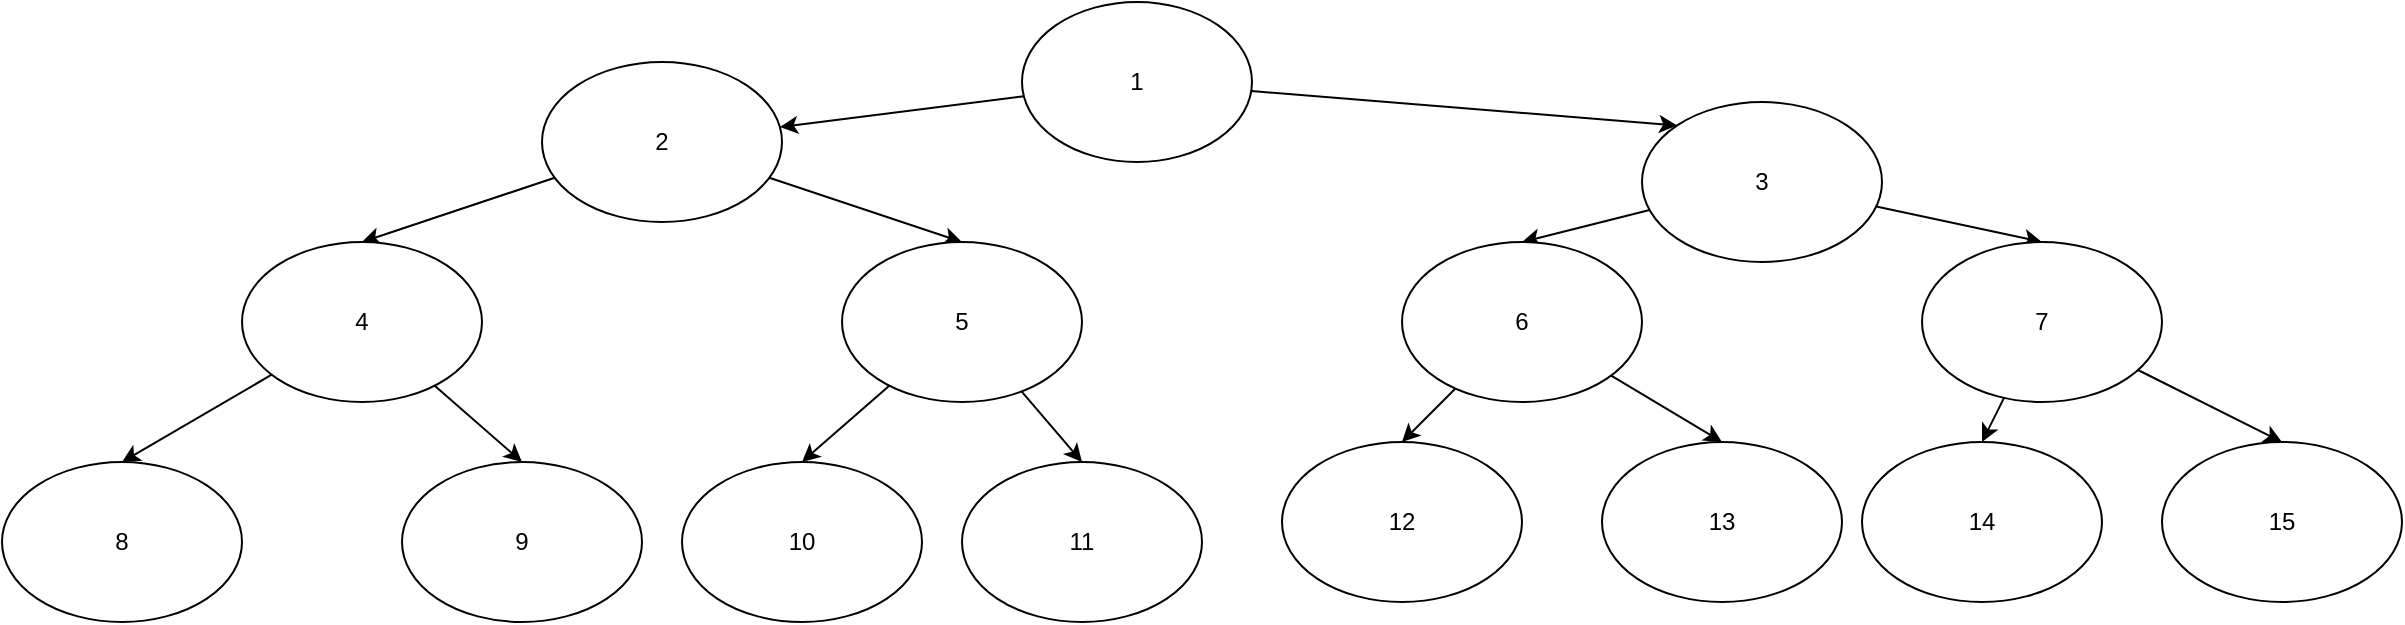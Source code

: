<mxfile>
    <diagram id="xFoVDVDbjY-C2-s938Fz" name="Page-1">
        <mxGraphModel dx="1980" dy="779" grid="1" gridSize="10" guides="1" tooltips="1" connect="1" arrows="1" fold="1" page="1" pageScale="1" pageWidth="850" pageHeight="1100" math="0" shadow="0">
            <root>
                <mxCell id="0"/>
                <mxCell id="1" parent="0"/>
                <mxCell id="10" style="edgeStyle=none;html=1;" parent="1" source="2" target="3" edge="1">
                    <mxGeometry relative="1" as="geometry"/>
                </mxCell>
                <mxCell id="11" style="edgeStyle=none;html=1;entryX=0;entryY=0;entryDx=0;entryDy=0;" parent="1" source="2" target="4" edge="1">
                    <mxGeometry relative="1" as="geometry"/>
                </mxCell>
                <mxCell id="2" value="1" style="ellipse;whiteSpace=wrap;html=1;" parent="1" vertex="1">
                    <mxGeometry x="370" width="115" height="80" as="geometry"/>
                </mxCell>
                <mxCell id="12" style="edgeStyle=none;html=1;entryX=0.5;entryY=0;entryDx=0;entryDy=0;" parent="1" source="3" target="5" edge="1">
                    <mxGeometry relative="1" as="geometry"/>
                </mxCell>
                <mxCell id="15" style="edgeStyle=none;html=1;entryX=0.5;entryY=0;entryDx=0;entryDy=0;" parent="1" source="3" target="6" edge="1">
                    <mxGeometry relative="1" as="geometry"/>
                </mxCell>
                <mxCell id="3" value="2" style="ellipse;whiteSpace=wrap;html=1;" parent="1" vertex="1">
                    <mxGeometry x="130" y="30" width="120" height="80" as="geometry"/>
                </mxCell>
                <mxCell id="13" style="edgeStyle=none;html=1;entryX=0.5;entryY=0;entryDx=0;entryDy=0;" parent="1" source="4" target="8" edge="1">
                    <mxGeometry relative="1" as="geometry"/>
                </mxCell>
                <mxCell id="14" style="edgeStyle=none;html=1;entryX=0.5;entryY=0;entryDx=0;entryDy=0;" parent="1" source="4" target="7" edge="1">
                    <mxGeometry relative="1" as="geometry"/>
                </mxCell>
                <mxCell id="4" value="3" style="ellipse;whiteSpace=wrap;html=1;" parent="1" vertex="1">
                    <mxGeometry x="680" y="50" width="120" height="80" as="geometry"/>
                </mxCell>
                <mxCell id="18" style="edgeStyle=none;html=1;entryX=0.5;entryY=0;entryDx=0;entryDy=0;" parent="1" source="5" target="16" edge="1">
                    <mxGeometry relative="1" as="geometry"/>
                </mxCell>
                <mxCell id="19" style="edgeStyle=none;html=1;entryX=0.5;entryY=0;entryDx=0;entryDy=0;" parent="1" source="5" target="17" edge="1">
                    <mxGeometry relative="1" as="geometry"/>
                </mxCell>
                <mxCell id="5" value="4" style="ellipse;whiteSpace=wrap;html=1;" parent="1" vertex="1">
                    <mxGeometry x="-20" y="120" width="120" height="80" as="geometry"/>
                </mxCell>
                <mxCell id="22" style="edgeStyle=none;html=1;entryX=0.5;entryY=0;entryDx=0;entryDy=0;" parent="1" source="6" target="20" edge="1">
                    <mxGeometry relative="1" as="geometry"/>
                </mxCell>
                <mxCell id="23" style="edgeStyle=none;html=1;entryX=0.5;entryY=0;entryDx=0;entryDy=0;" parent="1" source="6" target="21" edge="1">
                    <mxGeometry relative="1" as="geometry"/>
                </mxCell>
                <mxCell id="6" value="5" style="ellipse;whiteSpace=wrap;html=1;" parent="1" vertex="1">
                    <mxGeometry x="280" y="120" width="120" height="80" as="geometry"/>
                </mxCell>
                <mxCell id="25" style="edgeStyle=none;html=1;entryX=0.5;entryY=0;entryDx=0;entryDy=0;" parent="1" source="7" target="24" edge="1">
                    <mxGeometry relative="1" as="geometry"/>
                </mxCell>
                <mxCell id="27" style="edgeStyle=none;html=1;entryX=0.5;entryY=0;entryDx=0;entryDy=0;" parent="1" source="7" target="26" edge="1">
                    <mxGeometry relative="1" as="geometry"/>
                </mxCell>
                <mxCell id="7" value="6" style="ellipse;whiteSpace=wrap;html=1;" parent="1" vertex="1">
                    <mxGeometry x="560" y="120" width="120" height="80" as="geometry"/>
                </mxCell>
                <mxCell id="29" style="edgeStyle=none;html=1;entryX=0.5;entryY=0;entryDx=0;entryDy=0;" parent="1" source="8" target="28" edge="1">
                    <mxGeometry relative="1" as="geometry"/>
                </mxCell>
                <mxCell id="31" style="edgeStyle=none;html=1;entryX=0.5;entryY=0;entryDx=0;entryDy=0;" parent="1" source="8" target="30" edge="1">
                    <mxGeometry relative="1" as="geometry"/>
                </mxCell>
                <mxCell id="8" value="7" style="ellipse;whiteSpace=wrap;html=1;" parent="1" vertex="1">
                    <mxGeometry x="820" y="120" width="120" height="80" as="geometry"/>
                </mxCell>
                <mxCell id="16" value="8" style="ellipse;whiteSpace=wrap;html=1;" parent="1" vertex="1">
                    <mxGeometry x="-140" y="230" width="120" height="80" as="geometry"/>
                </mxCell>
                <mxCell id="17" value="9" style="ellipse;whiteSpace=wrap;html=1;" parent="1" vertex="1">
                    <mxGeometry x="60" y="230" width="120" height="80" as="geometry"/>
                </mxCell>
                <mxCell id="20" value="10" style="ellipse;whiteSpace=wrap;html=1;" parent="1" vertex="1">
                    <mxGeometry x="200" y="230" width="120" height="80" as="geometry"/>
                </mxCell>
                <mxCell id="21" value="11" style="ellipse;whiteSpace=wrap;html=1;" parent="1" vertex="1">
                    <mxGeometry x="340" y="230" width="120" height="80" as="geometry"/>
                </mxCell>
                <mxCell id="24" value="12" style="ellipse;whiteSpace=wrap;html=1;" parent="1" vertex="1">
                    <mxGeometry x="500" y="220" width="120" height="80" as="geometry"/>
                </mxCell>
                <mxCell id="26" value="13" style="ellipse;whiteSpace=wrap;html=1;" parent="1" vertex="1">
                    <mxGeometry x="660" y="220" width="120" height="80" as="geometry"/>
                </mxCell>
                <mxCell id="28" value="14" style="ellipse;whiteSpace=wrap;html=1;" parent="1" vertex="1">
                    <mxGeometry x="790" y="220" width="120" height="80" as="geometry"/>
                </mxCell>
                <mxCell id="30" value="15" style="ellipse;whiteSpace=wrap;html=1;" parent="1" vertex="1">
                    <mxGeometry x="940" y="220" width="120" height="80" as="geometry"/>
                </mxCell>
            </root>
        </mxGraphModel>
    </diagram>
    <diagram id="2KaBpxNHWqBolgGPsA5_" name="Page-2">
        <mxGraphModel dx="732" dy="779" grid="1" gridSize="10" guides="1" tooltips="1" connect="1" arrows="1" fold="1" page="1" pageScale="1" pageWidth="850" pageHeight="1100" math="0" shadow="0">
            <root>
                <mxCell id="0"/>
                <mxCell id="1" parent="0"/>
                <mxCell id="CdhUkKpE7ciUiJS2DX4_-9" style="edgeStyle=none;html=1;entryX=0;entryY=0;entryDx=0;entryDy=0;strokeColor=none;" parent="1" source="CdhUkKpE7ciUiJS2DX4_-1" target="CdhUkKpE7ciUiJS2DX4_-4" edge="1">
                    <mxGeometry relative="1" as="geometry"/>
                </mxCell>
                <mxCell id="CdhUkKpE7ciUiJS2DX4_-10" style="edgeStyle=none;html=1;entryX=0.5;entryY=0;entryDx=0;entryDy=0;strokeColor=none;" parent="1" source="CdhUkKpE7ciUiJS2DX4_-1" target="CdhUkKpE7ciUiJS2DX4_-4" edge="1">
                    <mxGeometry relative="1" as="geometry"/>
                </mxCell>
                <mxCell id="CdhUkKpE7ciUiJS2DX4_-11" value="3" style="edgeStyle=none;html=1;entryX=0.5;entryY=0;entryDx=0;entryDy=0;strokeColor=#F0F0F0;endArrow=none;endFill=0;" parent="1" source="CdhUkKpE7ciUiJS2DX4_-1" target="CdhUkKpE7ciUiJS2DX4_-4" edge="1">
                    <mxGeometry relative="1" as="geometry"/>
                </mxCell>
                <mxCell id="CdhUkKpE7ciUiJS2DX4_-13" value="1" style="edgeStyle=none;html=1;entryX=0;entryY=0.5;entryDx=0;entryDy=0;strokeColor=#F0F0F0;endArrow=none;endFill=0;" parent="1" source="CdhUkKpE7ciUiJS2DX4_-1" target="CdhUkKpE7ciUiJS2DX4_-2" edge="1">
                    <mxGeometry relative="1" as="geometry"/>
                </mxCell>
                <mxCell id="CdhUkKpE7ciUiJS2DX4_-1" value="A" style="ellipse;whiteSpace=wrap;html=1;" parent="1" vertex="1">
                    <mxGeometry x="70" y="120" width="120" height="80" as="geometry"/>
                </mxCell>
                <mxCell id="CdhUkKpE7ciUiJS2DX4_-14" value="5" style="edgeStyle=none;html=1;entryX=0;entryY=0.5;entryDx=0;entryDy=0;strokeColor=#F0F0F0;endArrow=none;endFill=0;" parent="1" source="CdhUkKpE7ciUiJS2DX4_-2" target="CdhUkKpE7ciUiJS2DX4_-3" edge="1">
                    <mxGeometry relative="1" as="geometry"/>
                </mxCell>
                <mxCell id="CdhUkKpE7ciUiJS2DX4_-19" value="2" style="edgeStyle=none;html=1;entryX=0.5;entryY=0;entryDx=0;entryDy=0;strokeColor=#F0F0F0;endArrow=none;endFill=0;" parent="1" source="CdhUkKpE7ciUiJS2DX4_-2" target="CdhUkKpE7ciUiJS2DX4_-5" edge="1">
                    <mxGeometry relative="1" as="geometry"/>
                </mxCell>
                <mxCell id="CdhUkKpE7ciUiJS2DX4_-2" value="C" style="ellipse;whiteSpace=wrap;html=1;" parent="1" vertex="1">
                    <mxGeometry x="290" y="120" width="120" height="80" as="geometry"/>
                </mxCell>
                <mxCell id="CdhUkKpE7ciUiJS2DX4_-15" value="3" style="edgeStyle=none;html=1;entryX=0.5;entryY=0;entryDx=0;entryDy=0;strokeColor=#F0F0F0;endArrow=none;endFill=0;" parent="1" source="CdhUkKpE7ciUiJS2DX4_-3" target="CdhUkKpE7ciUiJS2DX4_-6" edge="1">
                    <mxGeometry relative="1" as="geometry"/>
                </mxCell>
                <mxCell id="CdhUkKpE7ciUiJS2DX4_-3" value="F" style="ellipse;whiteSpace=wrap;html=1;" parent="1" vertex="1">
                    <mxGeometry x="500" y="120" width="120" height="80" as="geometry"/>
                </mxCell>
                <mxCell id="CdhUkKpE7ciUiJS2DX4_-12" value="5" style="edgeStyle=none;html=1;entryX=0.5;entryY=0;entryDx=0;entryDy=0;strokeColor=#F0F0F0;endArrow=none;endFill=0;" parent="1" source="CdhUkKpE7ciUiJS2DX4_-4" target="CdhUkKpE7ciUiJS2DX4_-7" edge="1">
                    <mxGeometry relative="1" as="geometry"/>
                </mxCell>
                <mxCell id="CdhUkKpE7ciUiJS2DX4_-20" value="1" style="edgeStyle=none;html=1;entryX=0;entryY=0.5;entryDx=0;entryDy=0;strokeColor=#F0F0F0;endArrow=none;endFill=0;" parent="1" source="CdhUkKpE7ciUiJS2DX4_-4" target="CdhUkKpE7ciUiJS2DX4_-5" edge="1">
                    <mxGeometry relative="1" as="geometry"/>
                </mxCell>
                <mxCell id="CdhUkKpE7ciUiJS2DX4_-4" value="B" style="ellipse;whiteSpace=wrap;html=1;" parent="1" vertex="1">
                    <mxGeometry x="170" y="280" width="120" height="80" as="geometry"/>
                </mxCell>
                <mxCell id="CdhUkKpE7ciUiJS2DX4_-17" value="2" style="edgeStyle=none;html=1;entryX=0;entryY=1;entryDx=0;entryDy=0;strokeColor=#F0F0F0;endArrow=none;endFill=0;" parent="1" source="CdhUkKpE7ciUiJS2DX4_-5" target="CdhUkKpE7ciUiJS2DX4_-3" edge="1">
                    <mxGeometry relative="1" as="geometry"/>
                </mxCell>
                <mxCell id="CdhUkKpE7ciUiJS2DX4_-18" value="4" style="edgeStyle=none;html=1;entryX=0.5;entryY=0;entryDx=0;entryDy=0;strokeColor=#F0F0F0;endArrow=none;endFill=0;" parent="1" source="CdhUkKpE7ciUiJS2DX4_-5" target="CdhUkKpE7ciUiJS2DX4_-8" edge="1">
                    <mxGeometry relative="1" as="geometry"/>
                </mxCell>
                <mxCell id="CdhUkKpE7ciUiJS2DX4_-5" value="D" style="ellipse;whiteSpace=wrap;html=1;" parent="1" vertex="1">
                    <mxGeometry x="400" y="280" width="120" height="80" as="geometry"/>
                </mxCell>
                <mxCell id="CdhUkKpE7ciUiJS2DX4_-16" value="1" style="edgeStyle=none;html=1;entryX=1;entryY=0;entryDx=0;entryDy=0;strokeColor=#F0F0F0;endArrow=none;endFill=0;" parent="1" source="CdhUkKpE7ciUiJS2DX4_-6" target="CdhUkKpE7ciUiJS2DX4_-8" edge="1">
                    <mxGeometry relative="1" as="geometry"/>
                </mxCell>
                <mxCell id="CdhUkKpE7ciUiJS2DX4_-6" value="H" style="ellipse;whiteSpace=wrap;html=1;" parent="1" vertex="1">
                    <mxGeometry x="640" y="280" width="120" height="80" as="geometry"/>
                </mxCell>
                <mxCell id="CdhUkKpE7ciUiJS2DX4_-21" value="2" style="edgeStyle=none;html=1;entryX=0;entryY=0.5;entryDx=0;entryDy=0;strokeColor=#F0F0F0;endArrow=none;endFill=0;" parent="1" source="CdhUkKpE7ciUiJS2DX4_-7" target="CdhUkKpE7ciUiJS2DX4_-8" edge="1">
                    <mxGeometry relative="1" as="geometry"/>
                </mxCell>
                <mxCell id="CdhUkKpE7ciUiJS2DX4_-7" value="G" style="ellipse;whiteSpace=wrap;html=1;" parent="1" vertex="1">
                    <mxGeometry x="90" y="430" width="120" height="80" as="geometry"/>
                </mxCell>
                <mxCell id="CdhUkKpE7ciUiJS2DX4_-8" value="E" style="ellipse;whiteSpace=wrap;html=1;" parent="1" vertex="1">
                    <mxGeometry x="460" y="430" width="120" height="80" as="geometry"/>
                </mxCell>
            </root>
        </mxGraphModel>
    </diagram>
</mxfile>